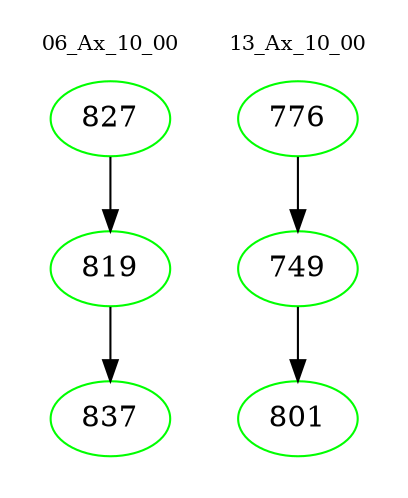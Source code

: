 digraph{
subgraph cluster_0 {
color = white
label = "06_Ax_10_00";
fontsize=10;
T0_827 [label="827", color="green"]
T0_827 -> T0_819 [color="black"]
T0_819 [label="819", color="green"]
T0_819 -> T0_837 [color="black"]
T0_837 [label="837", color="green"]
}
subgraph cluster_1 {
color = white
label = "13_Ax_10_00";
fontsize=10;
T1_776 [label="776", color="green"]
T1_776 -> T1_749 [color="black"]
T1_749 [label="749", color="green"]
T1_749 -> T1_801 [color="black"]
T1_801 [label="801", color="green"]
}
}
